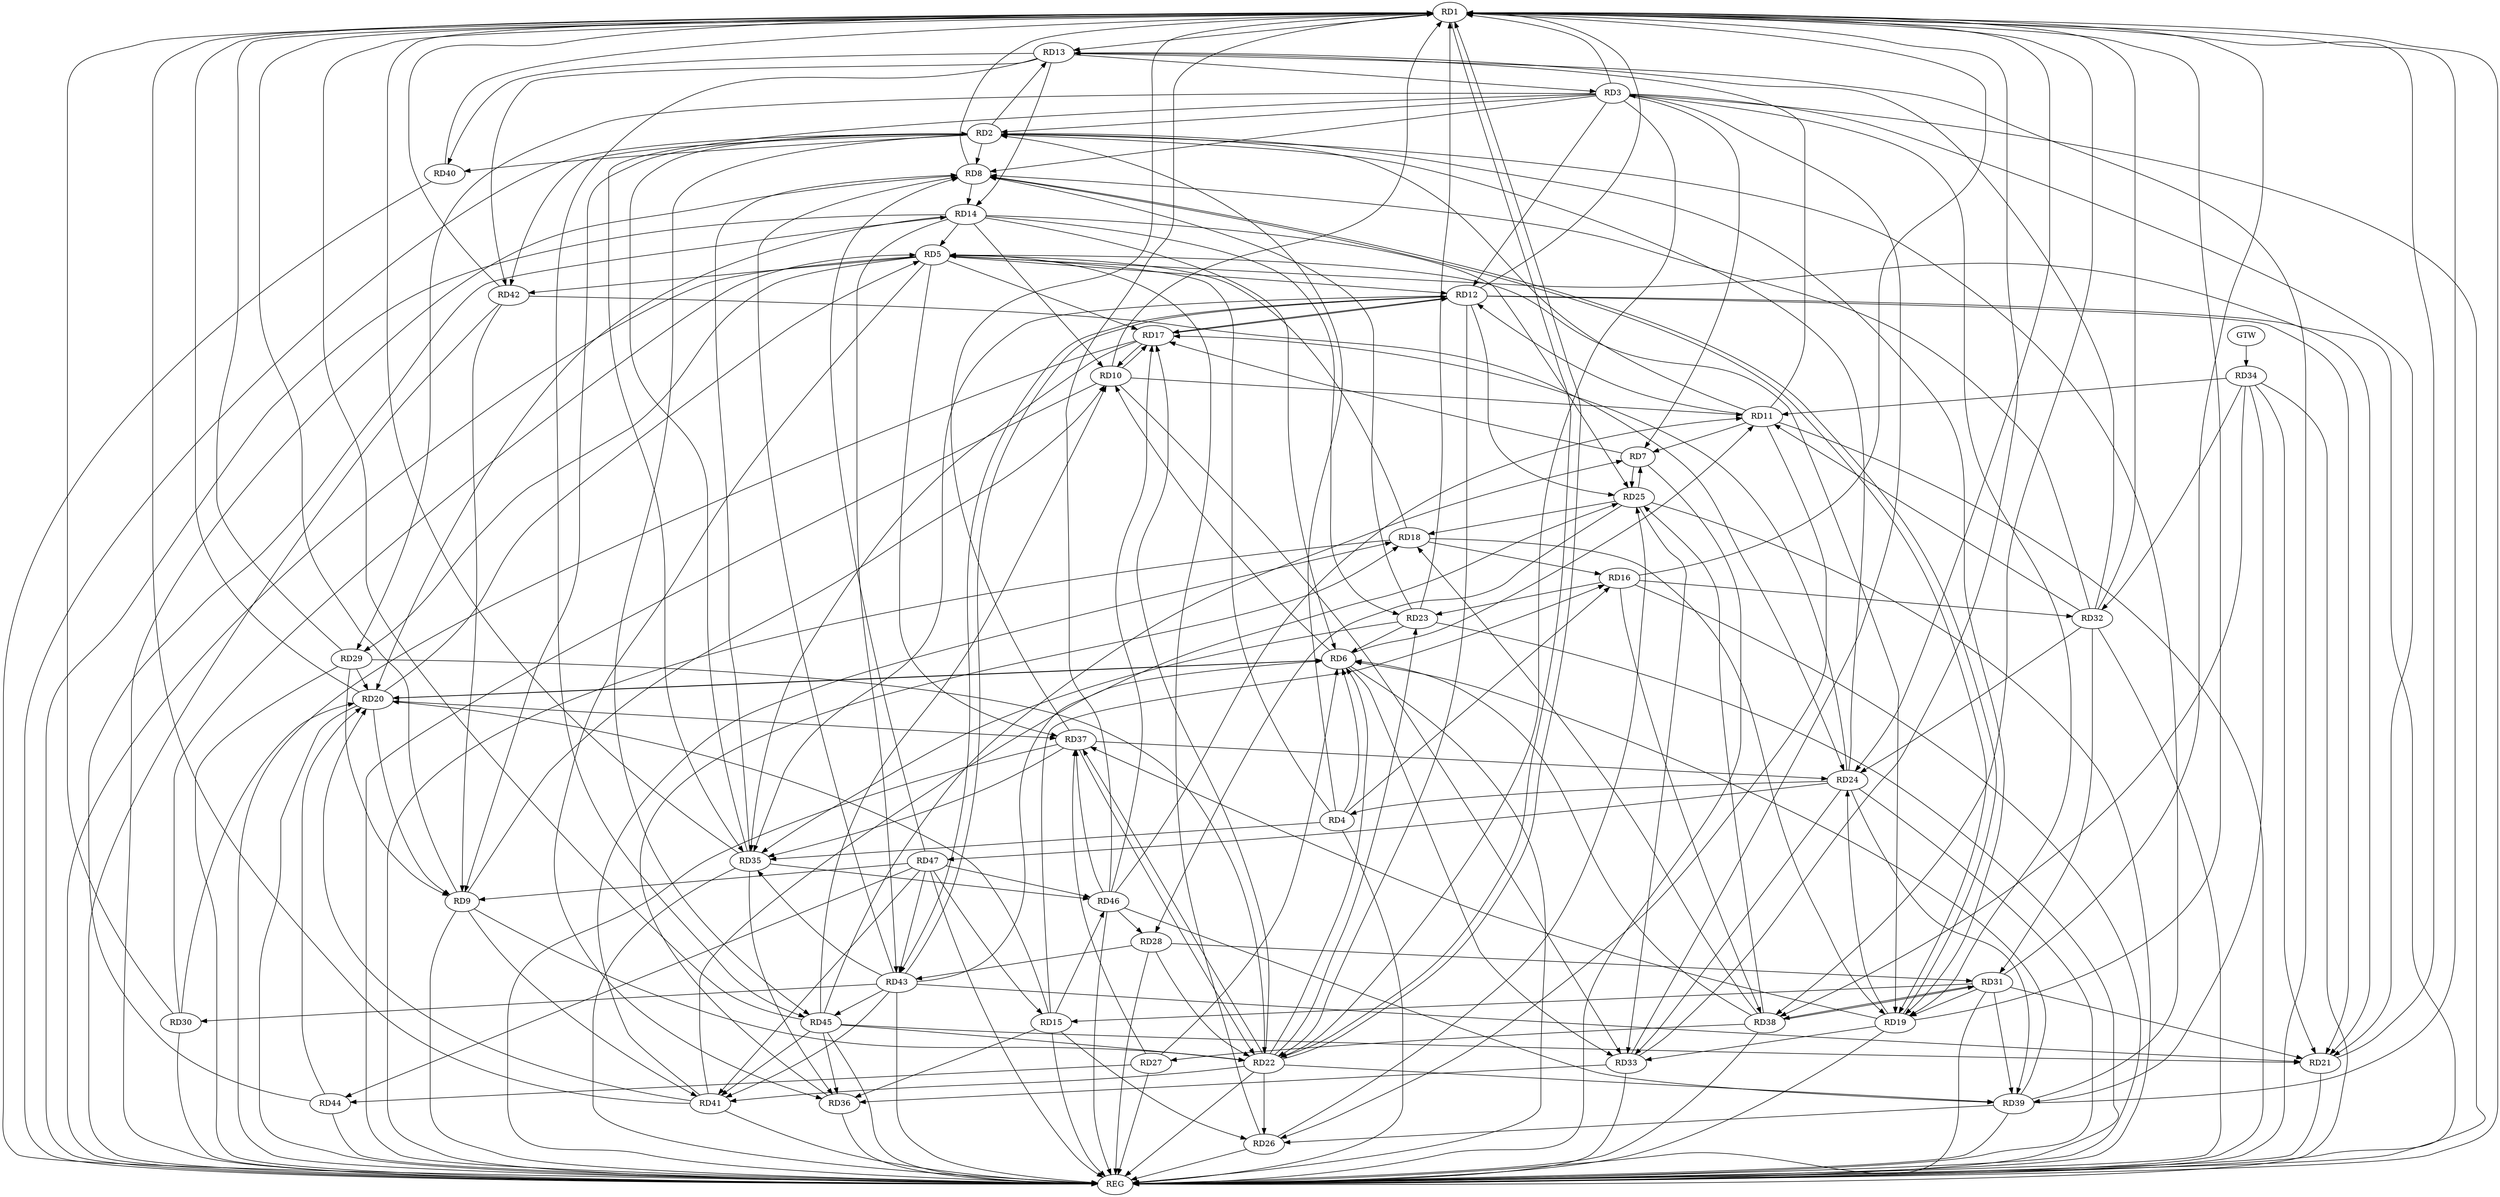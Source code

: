 strict digraph G {
  RD1 [ label="RD1" ];
  RD2 [ label="RD2" ];
  RD3 [ label="RD3" ];
  RD4 [ label="RD4" ];
  RD5 [ label="RD5" ];
  RD6 [ label="RD6" ];
  RD7 [ label="RD7" ];
  RD8 [ label="RD8" ];
  RD9 [ label="RD9" ];
  RD10 [ label="RD10" ];
  RD11 [ label="RD11" ];
  RD12 [ label="RD12" ];
  RD13 [ label="RD13" ];
  RD14 [ label="RD14" ];
  RD15 [ label="RD15" ];
  RD16 [ label="RD16" ];
  RD17 [ label="RD17" ];
  RD18 [ label="RD18" ];
  RD19 [ label="RD19" ];
  RD20 [ label="RD20" ];
  RD21 [ label="RD21" ];
  RD22 [ label="RD22" ];
  RD23 [ label="RD23" ];
  RD24 [ label="RD24" ];
  RD25 [ label="RD25" ];
  RD26 [ label="RD26" ];
  RD27 [ label="RD27" ];
  RD28 [ label="RD28" ];
  RD29 [ label="RD29" ];
  RD30 [ label="RD30" ];
  RD31 [ label="RD31" ];
  RD32 [ label="RD32" ];
  RD33 [ label="RD33" ];
  RD34 [ label="RD34" ];
  RD35 [ label="RD35" ];
  RD36 [ label="RD36" ];
  RD37 [ label="RD37" ];
  RD38 [ label="RD38" ];
  RD39 [ label="RD39" ];
  RD40 [ label="RD40" ];
  RD41 [ label="RD41" ];
  RD42 [ label="RD42" ];
  RD43 [ label="RD43" ];
  RD44 [ label="RD44" ];
  RD45 [ label="RD45" ];
  RD46 [ label="RD46" ];
  RD47 [ label="RD47" ];
  GTW [ label="GTW" ];
  REG [ label="REG" ];
  RD9 -> RD1;
  RD1 -> RD13;
  RD19 -> RD1;
  RD20 -> RD1;
  RD1 -> RD22;
  RD22 -> RD1;
  RD1 -> RD24;
  RD29 -> RD1;
  RD32 -> RD1;
  RD33 -> RD1;
  RD35 -> RD1;
  RD1 -> RD38;
  RD45 -> RD1;
  RD46 -> RD1;
  RD3 -> RD2;
  RD4 -> RD2;
  RD2 -> RD8;
  RD2 -> RD9;
  RD11 -> RD2;
  RD2 -> RD13;
  RD2 -> RD19;
  RD24 -> RD2;
  RD35 -> RD2;
  RD39 -> RD2;
  RD2 -> RD40;
  RD2 -> RD42;
  RD2 -> RD45;
  RD3 -> RD7;
  RD3 -> RD8;
  RD3 -> RD12;
  RD13 -> RD3;
  RD3 -> RD19;
  RD3 -> RD21;
  RD3 -> RD22;
  RD3 -> RD29;
  RD33 -> RD3;
  RD3 -> RD35;
  RD4 -> RD5;
  RD4 -> RD6;
  RD4 -> RD16;
  RD24 -> RD4;
  RD4 -> RD35;
  RD5 -> RD12;
  RD14 -> RD5;
  RD5 -> RD17;
  RD18 -> RD5;
  RD5 -> RD19;
  RD20 -> RD5;
  RD5 -> RD21;
  RD26 -> RD5;
  RD5 -> RD29;
  RD30 -> RD5;
  RD5 -> RD36;
  RD5 -> RD37;
  RD5 -> RD42;
  RD6 -> RD10;
  RD6 -> RD11;
  RD14 -> RD6;
  RD6 -> RD20;
  RD20 -> RD6;
  RD22 -> RD6;
  RD23 -> RD6;
  RD27 -> RD6;
  RD6 -> RD33;
  RD38 -> RD6;
  RD39 -> RD6;
  RD41 -> RD6;
  RD11 -> RD7;
  RD7 -> RD17;
  RD7 -> RD25;
  RD25 -> RD7;
  RD45 -> RD7;
  RD8 -> RD14;
  RD8 -> RD19;
  RD19 -> RD8;
  RD23 -> RD8;
  RD32 -> RD8;
  RD35 -> RD8;
  RD43 -> RD8;
  RD47 -> RD8;
  RD9 -> RD10;
  RD20 -> RD9;
  RD9 -> RD22;
  RD29 -> RD9;
  RD9 -> RD41;
  RD42 -> RD9;
  RD47 -> RD9;
  RD10 -> RD11;
  RD14 -> RD10;
  RD10 -> RD17;
  RD17 -> RD10;
  RD10 -> RD33;
  RD45 -> RD10;
  RD11 -> RD12;
  RD11 -> RD13;
  RD11 -> RD26;
  RD32 -> RD11;
  RD34 -> RD11;
  RD46 -> RD11;
  RD12 -> RD17;
  RD17 -> RD12;
  RD12 -> RD21;
  RD12 -> RD22;
  RD12 -> RD25;
  RD12 -> RD35;
  RD12 -> RD43;
  RD43 -> RD12;
  RD13 -> RD14;
  RD32 -> RD13;
  RD13 -> RD40;
  RD13 -> RD42;
  RD13 -> RD45;
  RD14 -> RD20;
  RD14 -> RD23;
  RD14 -> RD25;
  RD14 -> RD43;
  RD44 -> RD14;
  RD15 -> RD16;
  RD15 -> RD20;
  RD15 -> RD26;
  RD31 -> RD15;
  RD15 -> RD36;
  RD15 -> RD46;
  RD47 -> RD15;
  RD18 -> RD16;
  RD16 -> RD23;
  RD16 -> RD32;
  RD16 -> RD38;
  RD22 -> RD17;
  RD24 -> RD17;
  RD17 -> RD35;
  RD46 -> RD17;
  RD18 -> RD19;
  RD25 -> RD18;
  RD36 -> RD18;
  RD38 -> RD18;
  RD41 -> RD18;
  RD19 -> RD24;
  RD31 -> RD19;
  RD19 -> RD33;
  RD19 -> RD37;
  RD29 -> RD20;
  RD30 -> RD20;
  RD20 -> RD37;
  RD41 -> RD20;
  RD44 -> RD20;
  RD31 -> RD21;
  RD34 -> RD21;
  RD43 -> RD21;
  RD45 -> RD21;
  RD22 -> RD23;
  RD22 -> RD26;
  RD28 -> RD22;
  RD29 -> RD22;
  RD22 -> RD37;
  RD37 -> RD22;
  RD22 -> RD39;
  RD22 -> RD41;
  RD45 -> RD22;
  RD23 -> RD35;
  RD32 -> RD24;
  RD24 -> RD33;
  RD37 -> RD24;
  RD24 -> RD39;
  RD42 -> RD24;
  RD24 -> RD47;
  RD26 -> RD25;
  RD25 -> RD28;
  RD25 -> RD33;
  RD38 -> RD25;
  RD43 -> RD25;
  RD39 -> RD26;
  RD27 -> RD37;
  RD38 -> RD27;
  RD27 -> RD44;
  RD28 -> RD31;
  RD28 -> RD43;
  RD46 -> RD28;
  RD43 -> RD30;
  RD32 -> RD31;
  RD31 -> RD38;
  RD38 -> RD31;
  RD31 -> RD39;
  RD34 -> RD32;
  RD33 -> RD36;
  RD34 -> RD38;
  RD34 -> RD39;
  RD35 -> RD36;
  RD37 -> RD35;
  RD43 -> RD35;
  RD35 -> RD46;
  RD45 -> RD36;
  RD46 -> RD37;
  RD46 -> RD39;
  RD43 -> RD41;
  RD45 -> RD41;
  RD47 -> RD41;
  RD43 -> RD45;
  RD47 -> RD43;
  RD47 -> RD44;
  RD47 -> RD46;
  GTW -> RD34;
  RD1 -> REG;
  RD2 -> REG;
  RD3 -> REG;
  RD4 -> REG;
  RD5 -> REG;
  RD6 -> REG;
  RD7 -> REG;
  RD8 -> REG;
  RD9 -> REG;
  RD10 -> REG;
  RD11 -> REG;
  RD12 -> REG;
  RD13 -> REG;
  RD14 -> REG;
  RD15 -> REG;
  RD16 -> REG;
  RD17 -> REG;
  RD18 -> REG;
  RD19 -> REG;
  RD20 -> REG;
  RD21 -> REG;
  RD22 -> REG;
  RD23 -> REG;
  RD24 -> REG;
  RD25 -> REG;
  RD26 -> REG;
  RD27 -> REG;
  RD28 -> REG;
  RD29 -> REG;
  RD30 -> REG;
  RD31 -> REG;
  RD32 -> REG;
  RD33 -> REG;
  RD34 -> REG;
  RD35 -> REG;
  RD36 -> REG;
  RD37 -> REG;
  RD38 -> REG;
  RD39 -> REG;
  RD40 -> REG;
  RD41 -> REG;
  RD42 -> REG;
  RD43 -> REG;
  RD44 -> REG;
  RD45 -> REG;
  RD46 -> REG;
  RD47 -> REG;
  RD8 -> RD1;
  RD30 -> RD1;
  RD41 -> RD1;
  RD16 -> RD1;
  RD10 -> RD1;
  RD42 -> RD1;
  RD12 -> RD1;
  RD40 -> RD1;
  RD37 -> RD1;
  RD3 -> RD1;
  RD39 -> RD1;
  RD31 -> RD1;
  RD21 -> RD1;
  RD23 -> RD1;
}
